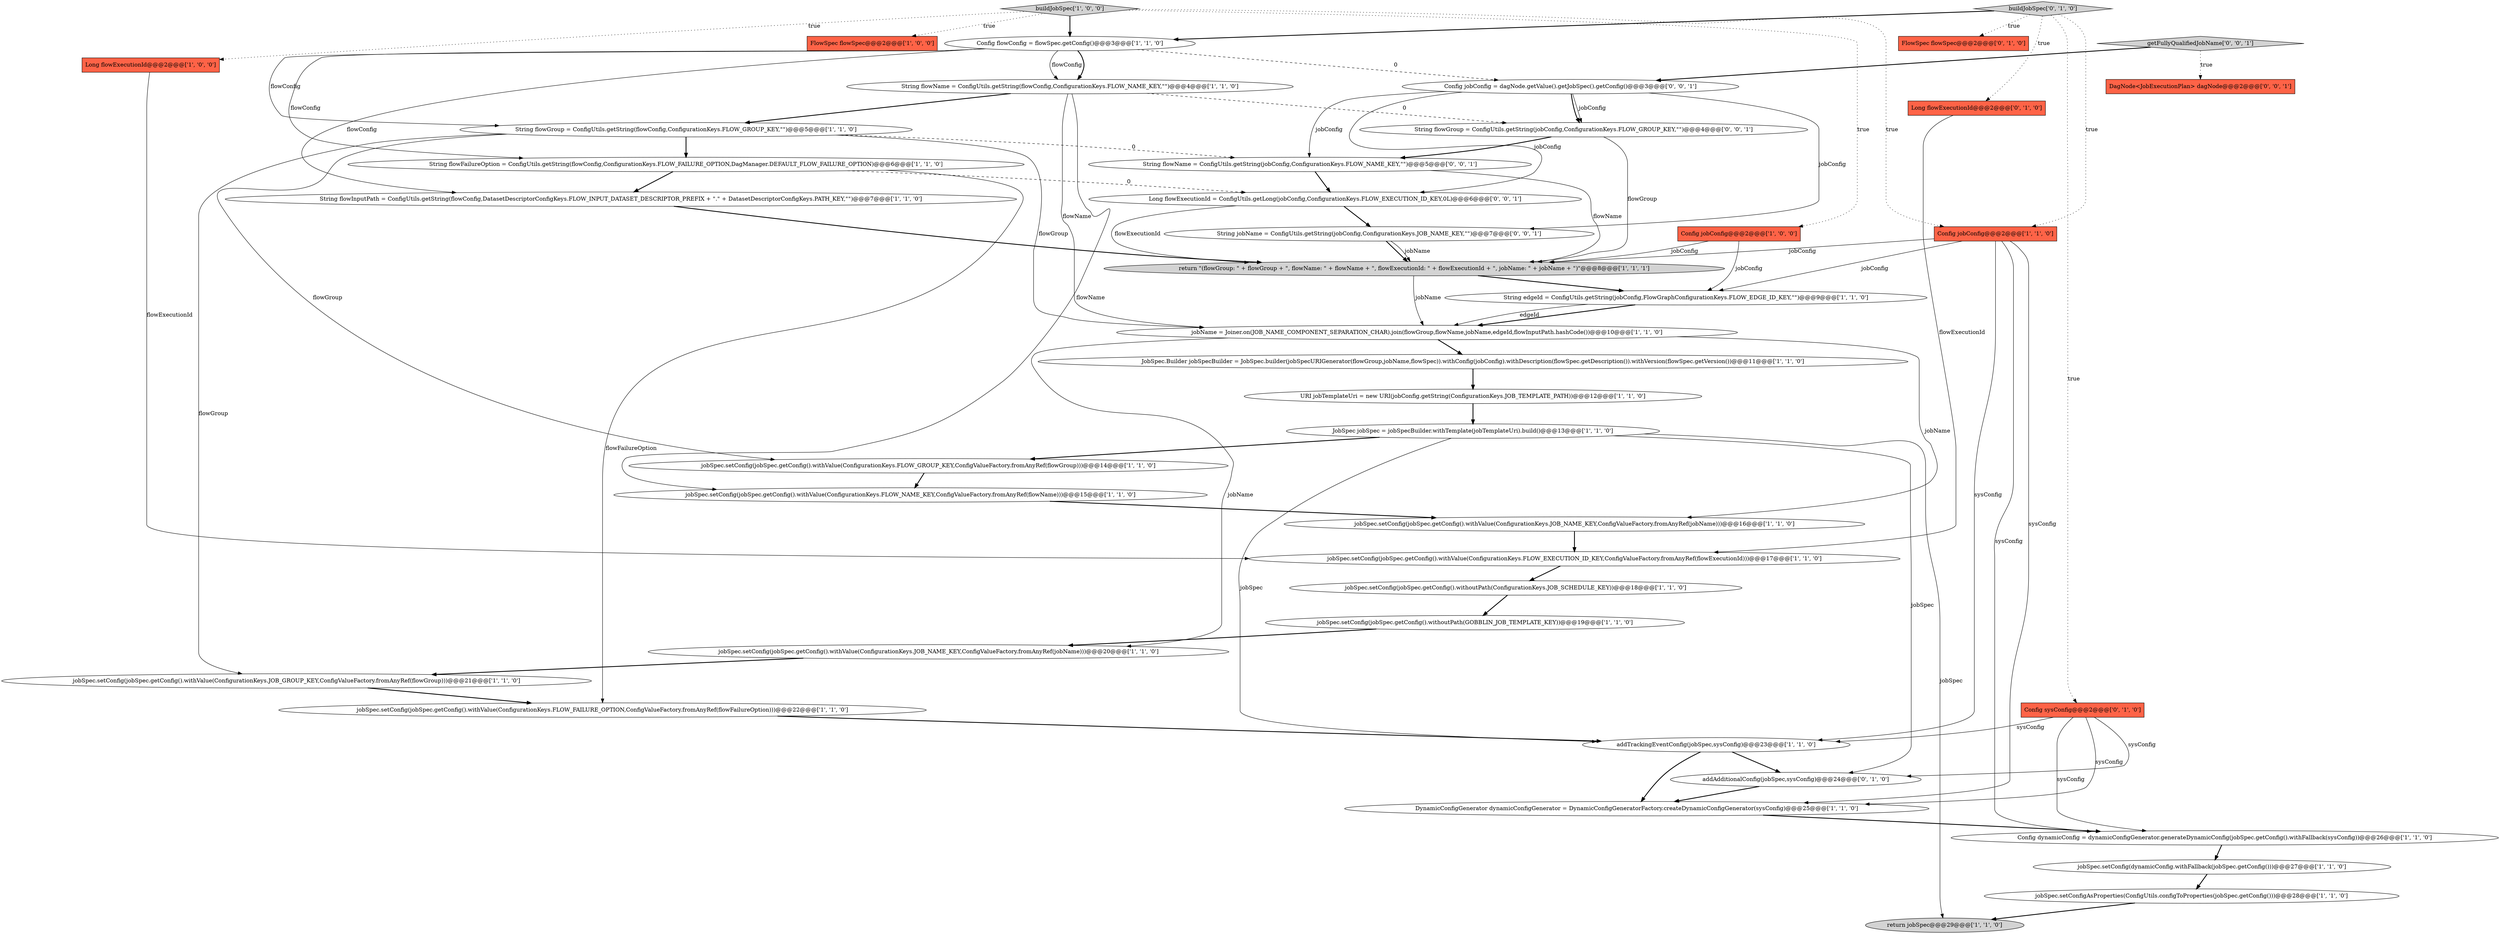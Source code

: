 digraph {
41 [style = filled, label = "String jobName = ConfigUtils.getString(jobConfig,ConfigurationKeys.JOB_NAME_KEY,\"\")@@@7@@@['0', '0', '1']", fillcolor = white, shape = ellipse image = "AAA0AAABBB3BBB"];
10 [style = filled, label = "jobSpec.setConfig(jobSpec.getConfig().withValue(ConfigurationKeys.FLOW_NAME_KEY,ConfigValueFactory.fromAnyRef(flowName)))@@@15@@@['1', '1', '0']", fillcolor = white, shape = ellipse image = "AAA0AAABBB1BBB"];
16 [style = filled, label = "jobSpec.setConfig(jobSpec.getConfig().withValue(ConfigurationKeys.FLOW_GROUP_KEY,ConfigValueFactory.fromAnyRef(flowGroup)))@@@14@@@['1', '1', '0']", fillcolor = white, shape = ellipse image = "AAA0AAABBB1BBB"];
14 [style = filled, label = "Config flowConfig = flowSpec.getConfig()@@@3@@@['1', '1', '0']", fillcolor = white, shape = ellipse image = "AAA0AAABBB1BBB"];
40 [style = filled, label = "String flowName = ConfigUtils.getString(jobConfig,ConfigurationKeys.FLOW_NAME_KEY,\"\")@@@5@@@['0', '0', '1']", fillcolor = white, shape = ellipse image = "AAA0AAABBB3BBB"];
9 [style = filled, label = "String flowName = ConfigUtils.getString(flowConfig,ConfigurationKeys.FLOW_NAME_KEY,\"\")@@@4@@@['1', '1', '0']", fillcolor = white, shape = ellipse image = "AAA0AAABBB1BBB"];
28 [style = filled, label = "DynamicConfigGenerator dynamicConfigGenerator = DynamicConfigGeneratorFactory.createDynamicConfigGenerator(sysConfig)@@@25@@@['1', '1', '0']", fillcolor = white, shape = ellipse image = "AAA0AAABBB1BBB"];
2 [style = filled, label = "JobSpec jobSpec = jobSpecBuilder.withTemplate(jobTemplateUri).build()@@@13@@@['1', '1', '0']", fillcolor = white, shape = ellipse image = "AAA0AAABBB1BBB"];
31 [style = filled, label = "FlowSpec flowSpec@@@2@@@['0', '1', '0']", fillcolor = tomato, shape = box image = "AAA0AAABBB2BBB"];
34 [style = filled, label = "addAdditionalConfig(jobSpec,sysConfig)@@@24@@@['0', '1', '0']", fillcolor = white, shape = ellipse image = "AAA1AAABBB2BBB"];
35 [style = filled, label = "Long flowExecutionId@@@2@@@['0', '1', '0']", fillcolor = tomato, shape = box image = "AAA0AAABBB2BBB"];
17 [style = filled, label = "jobSpec.setConfig(jobSpec.getConfig().withoutPath(GOBBLIN_JOB_TEMPLATE_KEY))@@@19@@@['1', '1', '0']", fillcolor = white, shape = ellipse image = "AAA0AAABBB1BBB"];
4 [style = filled, label = "String flowGroup = ConfigUtils.getString(flowConfig,ConfigurationKeys.FLOW_GROUP_KEY,\"\")@@@5@@@['1', '1', '0']", fillcolor = white, shape = ellipse image = "AAA0AAABBB1BBB"];
7 [style = filled, label = "jobSpec.setConfig(jobSpec.getConfig().withValue(ConfigurationKeys.FLOW_EXECUTION_ID_KEY,ConfigValueFactory.fromAnyRef(flowExecutionId)))@@@17@@@['1', '1', '0']", fillcolor = white, shape = ellipse image = "AAA0AAABBB1BBB"];
30 [style = filled, label = "jobSpec.setConfig(dynamicConfig.withFallback(jobSpec.getConfig()))@@@27@@@['1', '1', '0']", fillcolor = white, shape = ellipse image = "AAA0AAABBB1BBB"];
37 [style = filled, label = "String flowGroup = ConfigUtils.getString(jobConfig,ConfigurationKeys.FLOW_GROUP_KEY,\"\")@@@4@@@['0', '0', '1']", fillcolor = white, shape = ellipse image = "AAA0AAABBB3BBB"];
39 [style = filled, label = "Config jobConfig = dagNode.getValue().getJobSpec().getConfig()@@@3@@@['0', '0', '1']", fillcolor = white, shape = ellipse image = "AAA0AAABBB3BBB"];
42 [style = filled, label = "getFullyQualifiedJobName['0', '0', '1']", fillcolor = lightgray, shape = diamond image = "AAA0AAABBB3BBB"];
1 [style = filled, label = "Long flowExecutionId@@@2@@@['1', '0', '0']", fillcolor = tomato, shape = box image = "AAA0AAABBB1BBB"];
27 [style = filled, label = "jobSpec.setConfig(jobSpec.getConfig().withValue(ConfigurationKeys.JOB_NAME_KEY,ConfigValueFactory.fromAnyRef(jobName)))@@@16@@@['1', '1', '0']", fillcolor = white, shape = ellipse image = "AAA0AAABBB1BBB"];
15 [style = filled, label = "String edgeId = ConfigUtils.getString(jobConfig,FlowGraphConfigurationKeys.FLOW_EDGE_ID_KEY,\"\")@@@9@@@['1', '1', '0']", fillcolor = white, shape = ellipse image = "AAA0AAABBB1BBB"];
13 [style = filled, label = "buildJobSpec['1', '0', '0']", fillcolor = lightgray, shape = diamond image = "AAA0AAABBB1BBB"];
21 [style = filled, label = "jobSpec.setConfigAsProperties(ConfigUtils.configToProperties(jobSpec.getConfig()))@@@28@@@['1', '1', '0']", fillcolor = white, shape = ellipse image = "AAA0AAABBB1BBB"];
5 [style = filled, label = "return jobSpec@@@29@@@['1', '1', '0']", fillcolor = lightgray, shape = ellipse image = "AAA0AAABBB1BBB"];
36 [style = filled, label = "Long flowExecutionId = ConfigUtils.getLong(jobConfig,ConfigurationKeys.FLOW_EXECUTION_ID_KEY,0L)@@@6@@@['0', '0', '1']", fillcolor = white, shape = ellipse image = "AAA0AAABBB3BBB"];
20 [style = filled, label = "FlowSpec flowSpec@@@2@@@['1', '0', '0']", fillcolor = tomato, shape = box image = "AAA0AAABBB1BBB"];
18 [style = filled, label = "URI jobTemplateUri = new URI(jobConfig.getString(ConfigurationKeys.JOB_TEMPLATE_PATH))@@@12@@@['1', '1', '0']", fillcolor = white, shape = ellipse image = "AAA0AAABBB1BBB"];
11 [style = filled, label = "jobName = Joiner.on(JOB_NAME_COMPONENT_SEPARATION_CHAR).join(flowGroup,flowName,jobName,edgeId,flowInputPath.hashCode())@@@10@@@['1', '1', '0']", fillcolor = white, shape = ellipse image = "AAA0AAABBB1BBB"];
26 [style = filled, label = "jobSpec.setConfig(jobSpec.getConfig().withValue(ConfigurationKeys.FLOW_FAILURE_OPTION,ConfigValueFactory.fromAnyRef(flowFailureOption)))@@@22@@@['1', '1', '0']", fillcolor = white, shape = ellipse image = "AAA0AAABBB1BBB"];
29 [style = filled, label = "jobSpec.setConfig(jobSpec.getConfig().withValue(ConfigurationKeys.JOB_NAME_KEY,ConfigValueFactory.fromAnyRef(jobName)))@@@20@@@['1', '1', '0']", fillcolor = white, shape = ellipse image = "AAA0AAABBB1BBB"];
33 [style = filled, label = "Config sysConfig@@@2@@@['0', '1', '0']", fillcolor = tomato, shape = box image = "AAA0AAABBB2BBB"];
22 [style = filled, label = "String flowFailureOption = ConfigUtils.getString(flowConfig,ConfigurationKeys.FLOW_FAILURE_OPTION,DagManager.DEFAULT_FLOW_FAILURE_OPTION)@@@6@@@['1', '1', '0']", fillcolor = white, shape = ellipse image = "AAA0AAABBB1BBB"];
19 [style = filled, label = "addTrackingEventConfig(jobSpec,sysConfig)@@@23@@@['1', '1', '0']", fillcolor = white, shape = ellipse image = "AAA0AAABBB1BBB"];
38 [style = filled, label = "DagNode<JobExecutionPlan> dagNode@@@2@@@['0', '0', '1']", fillcolor = tomato, shape = box image = "AAA0AAABBB3BBB"];
12 [style = filled, label = "JobSpec.Builder jobSpecBuilder = JobSpec.builder(jobSpecURIGenerator(flowGroup,jobName,flowSpec)).withConfig(jobConfig).withDescription(flowSpec.getDescription()).withVersion(flowSpec.getVersion())@@@11@@@['1', '1', '0']", fillcolor = white, shape = ellipse image = "AAA0AAABBB1BBB"];
8 [style = filled, label = "Config dynamicConfig = dynamicConfigGenerator.generateDynamicConfig(jobSpec.getConfig().withFallback(sysConfig))@@@26@@@['1', '1', '0']", fillcolor = white, shape = ellipse image = "AAA0AAABBB1BBB"];
3 [style = filled, label = "Config jobConfig@@@2@@@['1', '0', '0']", fillcolor = tomato, shape = box image = "AAA0AAABBB1BBB"];
25 [style = filled, label = "String flowInputPath = ConfigUtils.getString(flowConfig,DatasetDescriptorConfigKeys.FLOW_INPUT_DATASET_DESCRIPTOR_PREFIX + \".\" + DatasetDescriptorConfigKeys.PATH_KEY,\"\")@@@7@@@['1', '1', '0']", fillcolor = white, shape = ellipse image = "AAA0AAABBB1BBB"];
32 [style = filled, label = "buildJobSpec['0', '1', '0']", fillcolor = lightgray, shape = diamond image = "AAA0AAABBB2BBB"];
6 [style = filled, label = "jobSpec.setConfig(jobSpec.getConfig().withValue(ConfigurationKeys.JOB_GROUP_KEY,ConfigValueFactory.fromAnyRef(flowGroup)))@@@21@@@['1', '1', '0']", fillcolor = white, shape = ellipse image = "AAA0AAABBB1BBB"];
0 [style = filled, label = "return \"(flowGroup: \" + flowGroup + \", flowName: \" + flowName + \", flowExecutionId: \" + flowExecutionId + \", jobName: \" + jobName + \")\"@@@8@@@['1', '1', '1']", fillcolor = lightgray, shape = ellipse image = "AAA0AAABBB1BBB"];
24 [style = filled, label = "jobSpec.setConfig(jobSpec.getConfig().withoutPath(ConfigurationKeys.JOB_SCHEDULE_KEY))@@@18@@@['1', '1', '0']", fillcolor = white, shape = ellipse image = "AAA0AAABBB1BBB"];
23 [style = filled, label = "Config jobConfig@@@2@@@['1', '1', '0']", fillcolor = tomato, shape = box image = "AAA0AAABBB1BBB"];
14->39 [style = dashed, label="0"];
39->36 [style = solid, label="jobConfig"];
7->24 [style = bold, label=""];
11->12 [style = bold, label=""];
13->1 [style = dotted, label="true"];
27->7 [style = bold, label=""];
3->15 [style = solid, label="jobConfig"];
19->28 [style = bold, label=""];
30->21 [style = bold, label=""];
2->5 [style = solid, label="jobSpec"];
32->23 [style = dotted, label="true"];
4->22 [style = bold, label=""];
11->27 [style = solid, label="jobName"];
29->6 [style = bold, label=""];
0->15 [style = bold, label=""];
33->28 [style = solid, label="sysConfig"];
2->19 [style = solid, label="jobSpec"];
39->37 [style = bold, label=""];
22->36 [style = dashed, label="0"];
4->11 [style = solid, label="flowGroup"];
3->0 [style = solid, label="jobConfig"];
34->28 [style = bold, label=""];
14->25 [style = solid, label="flowConfig"];
32->31 [style = dotted, label="true"];
4->6 [style = solid, label="flowGroup"];
28->8 [style = bold, label=""];
23->19 [style = solid, label="sysConfig"];
35->7 [style = solid, label="flowExecutionId"];
26->19 [style = bold, label=""];
33->8 [style = solid, label="sysConfig"];
36->41 [style = bold, label=""];
37->40 [style = bold, label=""];
14->22 [style = solid, label="flowConfig"];
22->25 [style = bold, label=""];
36->0 [style = solid, label="flowExecutionId"];
12->18 [style = bold, label=""];
13->3 [style = dotted, label="true"];
2->16 [style = bold, label=""];
8->30 [style = bold, label=""];
40->0 [style = solid, label="flowName"];
0->11 [style = solid, label="jobName"];
9->4 [style = bold, label=""];
23->0 [style = solid, label="jobConfig"];
6->26 [style = bold, label=""];
9->37 [style = dashed, label="0"];
24->17 [style = bold, label=""];
32->14 [style = bold, label=""];
41->0 [style = bold, label=""];
14->9 [style = solid, label="flowConfig"];
39->41 [style = solid, label="jobConfig"];
14->9 [style = bold, label=""];
4->16 [style = solid, label="flowGroup"];
14->4 [style = solid, label="flowConfig"];
19->34 [style = bold, label=""];
16->10 [style = bold, label=""];
9->10 [style = solid, label="flowName"];
13->23 [style = dotted, label="true"];
32->33 [style = dotted, label="true"];
39->37 [style = solid, label="jobConfig"];
15->11 [style = bold, label=""];
25->0 [style = bold, label=""];
32->35 [style = dotted, label="true"];
33->19 [style = solid, label="sysConfig"];
15->11 [style = solid, label="edgeId"];
17->29 [style = bold, label=""];
42->39 [style = bold, label=""];
23->15 [style = solid, label="jobConfig"];
1->7 [style = solid, label="flowExecutionId"];
39->40 [style = solid, label="jobConfig"];
18->2 [style = bold, label=""];
40->36 [style = bold, label=""];
33->34 [style = solid, label="sysConfig"];
10->27 [style = bold, label=""];
22->26 [style = solid, label="flowFailureOption"];
2->34 [style = solid, label="jobSpec"];
4->40 [style = dashed, label="0"];
37->0 [style = solid, label="flowGroup"];
21->5 [style = bold, label=""];
13->20 [style = dotted, label="true"];
42->38 [style = dotted, label="true"];
41->0 [style = solid, label="jobName"];
23->8 [style = solid, label="sysConfig"];
11->29 [style = solid, label="jobName"];
23->28 [style = solid, label="sysConfig"];
9->11 [style = solid, label="flowName"];
13->14 [style = bold, label=""];
}
